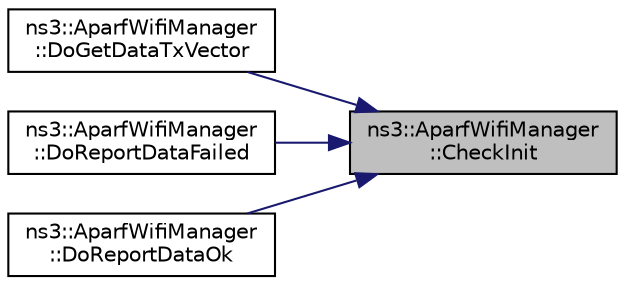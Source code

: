 digraph "ns3::AparfWifiManager::CheckInit"
{
 // LATEX_PDF_SIZE
  edge [fontname="Helvetica",fontsize="10",labelfontname="Helvetica",labelfontsize="10"];
  node [fontname="Helvetica",fontsize="10",shape=record];
  rankdir="RL";
  Node1 [label="ns3::AparfWifiManager\l::CheckInit",height=0.2,width=0.4,color="black", fillcolor="grey75", style="filled", fontcolor="black",tooltip="Check for initializations."];
  Node1 -> Node2 [dir="back",color="midnightblue",fontsize="10",style="solid",fontname="Helvetica"];
  Node2 [label="ns3::AparfWifiManager\l::DoGetDataTxVector",height=0.2,width=0.4,color="black", fillcolor="white", style="filled",URL="$classns3_1_1_aparf_wifi_manager.html#a9be0935377c6c6052cc12407d17dafbd",tooltip=" "];
  Node1 -> Node3 [dir="back",color="midnightblue",fontsize="10",style="solid",fontname="Helvetica"];
  Node3 [label="ns3::AparfWifiManager\l::DoReportDataFailed",height=0.2,width=0.4,color="black", fillcolor="white", style="filled",URL="$classns3_1_1_aparf_wifi_manager.html#a3a4301f367370f1ac76e586104408fc4",tooltip="This method is a pure virtual method that must be implemented by the sub-class."];
  Node1 -> Node4 [dir="back",color="midnightblue",fontsize="10",style="solid",fontname="Helvetica"];
  Node4 [label="ns3::AparfWifiManager\l::DoReportDataOk",height=0.2,width=0.4,color="black", fillcolor="white", style="filled",URL="$classns3_1_1_aparf_wifi_manager.html#a51f768e330c6a39aec8fac0e2b8e6a88",tooltip="This method is a pure virtual method that must be implemented by the sub-class."];
}
